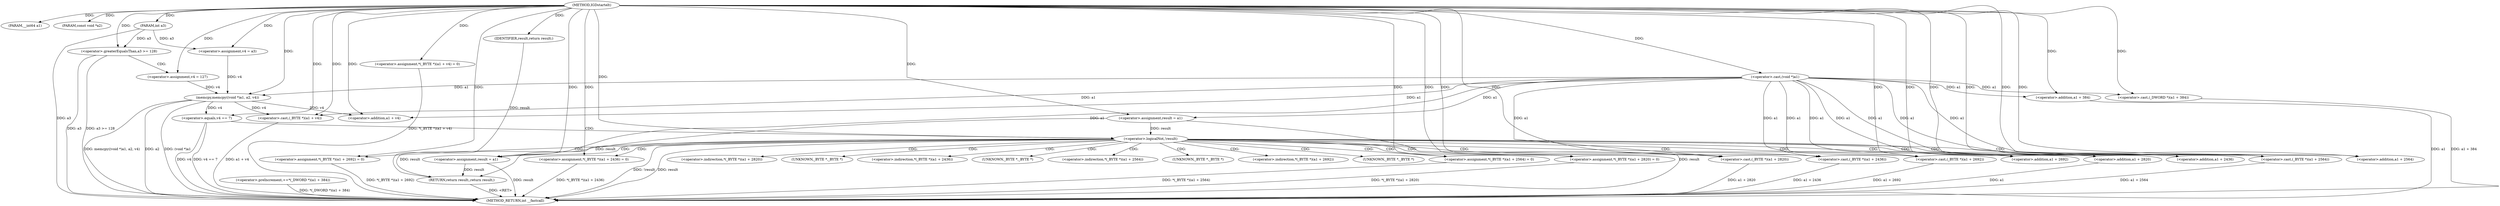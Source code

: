 digraph IGDstartelt {  
"1000103" [label = "(METHOD,IGDstartelt)" ]
"1000190" [label = "(METHOD_RETURN,int __fastcall)" ]
"1000104" [label = "(PARAM,__int64 a1)" ]
"1000105" [label = "(PARAM,const void *a2)" ]
"1000106" [label = "(PARAM,int a3)" ]
"1000110" [label = "(<operator>.assignment,v4 = a3)" ]
"1000114" [label = "(<operator>.greaterEqualsThan,a3 >= 128)" ]
"1000117" [label = "(<operator>.assignment,v4 = 127)" ]
"1000120" [label = "(memcpy,memcpy((void *)a1, a2, v4))" ]
"1000121" [label = "(<operator>.cast,(void *)a1)" ]
"1000126" [label = "(<operator>.assignment,*(_BYTE *)(a1 + v4) = 0)" ]
"1000128" [label = "(<operator>.cast,(_BYTE *)(a1 + v4))" ]
"1000130" [label = "(<operator>.addition,a1 + v4)" ]
"1000134" [label = "(<operator>.assignment,result = a1)" ]
"1000137" [label = "(<operator>.preIncrement,++*(_DWORD *)(a1 + 384))" ]
"1000139" [label = "(<operator>.cast,(_DWORD *)(a1 + 384))" ]
"1000141" [label = "(<operator>.addition,a1 + 384)" ]
"1000145" [label = "(<operator>.equals,v4 == 7)" ]
"1000150" [label = "(<operator>.logicalNot,!result)" ]
"1000153" [label = "(<operator>.assignment,*(_BYTE *)(a1 + 2436) = 0)" ]
"1000155" [label = "(<operator>.cast,(_BYTE *)(a1 + 2436))" ]
"1000157" [label = "(<operator>.addition,a1 + 2436)" ]
"1000161" [label = "(<operator>.assignment,*(_BYTE *)(a1 + 2564) = 0)" ]
"1000163" [label = "(<operator>.cast,(_BYTE *)(a1 + 2564))" ]
"1000165" [label = "(<operator>.addition,a1 + 2564)" ]
"1000169" [label = "(<operator>.assignment,*(_BYTE *)(a1 + 2692) = 0)" ]
"1000171" [label = "(<operator>.cast,(_BYTE *)(a1 + 2692))" ]
"1000173" [label = "(<operator>.addition,a1 + 2692)" ]
"1000177" [label = "(<operator>.assignment,result = a1)" ]
"1000180" [label = "(<operator>.assignment,*(_BYTE *)(a1 + 2820) = 0)" ]
"1000182" [label = "(<operator>.cast,(_BYTE *)(a1 + 2820))" ]
"1000184" [label = "(<operator>.addition,a1 + 2820)" ]
"1000188" [label = "(RETURN,return result;,return result;)" ]
"1000189" [label = "(IDENTIFIER,result,return result;)" ]
"1000154" [label = "(<operator>.indirection,*(_BYTE *)(a1 + 2436))" ]
"1000156" [label = "(UNKNOWN,_BYTE *,_BYTE *)" ]
"1000162" [label = "(<operator>.indirection,*(_BYTE *)(a1 + 2564))" ]
"1000164" [label = "(UNKNOWN,_BYTE *,_BYTE *)" ]
"1000170" [label = "(<operator>.indirection,*(_BYTE *)(a1 + 2692))" ]
"1000172" [label = "(UNKNOWN,_BYTE *,_BYTE *)" ]
"1000181" [label = "(<operator>.indirection,*(_BYTE *)(a1 + 2820))" ]
"1000183" [label = "(UNKNOWN,_BYTE *,_BYTE *)" ]
  "1000188" -> "1000190"  [ label = "DDG: <RET>"] 
  "1000180" -> "1000190"  [ label = "DDG: *(_BYTE *)(a1 + 2820)"] 
  "1000120" -> "1000190"  [ label = "DDG: a2"] 
  "1000120" -> "1000190"  [ label = "DDG: (void *)a1"] 
  "1000114" -> "1000190"  [ label = "DDG: a3"] 
  "1000137" -> "1000190"  [ label = "DDG: *(_DWORD *)(a1 + 384)"] 
  "1000184" -> "1000190"  [ label = "DDG: a1"] 
  "1000169" -> "1000190"  [ label = "DDG: *(_BYTE *)(a1 + 2692)"] 
  "1000114" -> "1000190"  [ label = "DDG: a3 >= 128"] 
  "1000145" -> "1000190"  [ label = "DDG: v4 == 7"] 
  "1000171" -> "1000190"  [ label = "DDG: a1 + 2692"] 
  "1000120" -> "1000190"  [ label = "DDG: memcpy((void *)a1, a2, v4)"] 
  "1000126" -> "1000190"  [ label = "DDG: *(_BYTE *)(a1 + v4)"] 
  "1000141" -> "1000190"  [ label = "DDG: a1"] 
  "1000182" -> "1000190"  [ label = "DDG: a1 + 2820"] 
  "1000155" -> "1000190"  [ label = "DDG: a1 + 2436"] 
  "1000177" -> "1000190"  [ label = "DDG: result"] 
  "1000128" -> "1000190"  [ label = "DDG: a1 + v4"] 
  "1000150" -> "1000190"  [ label = "DDG: !result"] 
  "1000134" -> "1000190"  [ label = "DDG: result"] 
  "1000139" -> "1000190"  [ label = "DDG: a1 + 384"] 
  "1000153" -> "1000190"  [ label = "DDG: *(_BYTE *)(a1 + 2436)"] 
  "1000145" -> "1000190"  [ label = "DDG: v4"] 
  "1000163" -> "1000190"  [ label = "DDG: a1 + 2564"] 
  "1000161" -> "1000190"  [ label = "DDG: *(_BYTE *)(a1 + 2564)"] 
  "1000150" -> "1000190"  [ label = "DDG: result"] 
  "1000106" -> "1000190"  [ label = "DDG: a3"] 
  "1000103" -> "1000104"  [ label = "DDG: "] 
  "1000103" -> "1000105"  [ label = "DDG: "] 
  "1000103" -> "1000106"  [ label = "DDG: "] 
  "1000106" -> "1000110"  [ label = "DDG: a3"] 
  "1000103" -> "1000110"  [ label = "DDG: "] 
  "1000106" -> "1000114"  [ label = "DDG: a3"] 
  "1000103" -> "1000114"  [ label = "DDG: "] 
  "1000103" -> "1000117"  [ label = "DDG: "] 
  "1000121" -> "1000120"  [ label = "DDG: a1"] 
  "1000103" -> "1000121"  [ label = "DDG: "] 
  "1000103" -> "1000120"  [ label = "DDG: "] 
  "1000117" -> "1000120"  [ label = "DDG: v4"] 
  "1000110" -> "1000120"  [ label = "DDG: v4"] 
  "1000103" -> "1000126"  [ label = "DDG: "] 
  "1000121" -> "1000128"  [ label = "DDG: a1"] 
  "1000103" -> "1000128"  [ label = "DDG: "] 
  "1000120" -> "1000128"  [ label = "DDG: v4"] 
  "1000121" -> "1000130"  [ label = "DDG: a1"] 
  "1000103" -> "1000130"  [ label = "DDG: "] 
  "1000120" -> "1000130"  [ label = "DDG: v4"] 
  "1000103" -> "1000134"  [ label = "DDG: "] 
  "1000121" -> "1000134"  [ label = "DDG: a1"] 
  "1000103" -> "1000139"  [ label = "DDG: "] 
  "1000121" -> "1000139"  [ label = "DDG: a1"] 
  "1000103" -> "1000141"  [ label = "DDG: "] 
  "1000121" -> "1000141"  [ label = "DDG: a1"] 
  "1000103" -> "1000145"  [ label = "DDG: "] 
  "1000120" -> "1000145"  [ label = "DDG: v4"] 
  "1000134" -> "1000150"  [ label = "DDG: result"] 
  "1000103" -> "1000150"  [ label = "DDG: "] 
  "1000103" -> "1000153"  [ label = "DDG: "] 
  "1000103" -> "1000155"  [ label = "DDG: "] 
  "1000121" -> "1000155"  [ label = "DDG: a1"] 
  "1000103" -> "1000157"  [ label = "DDG: "] 
  "1000121" -> "1000157"  [ label = "DDG: a1"] 
  "1000103" -> "1000161"  [ label = "DDG: "] 
  "1000103" -> "1000163"  [ label = "DDG: "] 
  "1000121" -> "1000163"  [ label = "DDG: a1"] 
  "1000103" -> "1000165"  [ label = "DDG: "] 
  "1000121" -> "1000165"  [ label = "DDG: a1"] 
  "1000103" -> "1000169"  [ label = "DDG: "] 
  "1000103" -> "1000171"  [ label = "DDG: "] 
  "1000121" -> "1000171"  [ label = "DDG: a1"] 
  "1000103" -> "1000173"  [ label = "DDG: "] 
  "1000121" -> "1000173"  [ label = "DDG: a1"] 
  "1000103" -> "1000177"  [ label = "DDG: "] 
  "1000121" -> "1000177"  [ label = "DDG: a1"] 
  "1000103" -> "1000180"  [ label = "DDG: "] 
  "1000103" -> "1000182"  [ label = "DDG: "] 
  "1000121" -> "1000182"  [ label = "DDG: a1"] 
  "1000103" -> "1000184"  [ label = "DDG: "] 
  "1000121" -> "1000184"  [ label = "DDG: a1"] 
  "1000189" -> "1000188"  [ label = "DDG: result"] 
  "1000177" -> "1000188"  [ label = "DDG: result"] 
  "1000134" -> "1000188"  [ label = "DDG: result"] 
  "1000150" -> "1000188"  [ label = "DDG: result"] 
  "1000103" -> "1000189"  [ label = "DDG: "] 
  "1000114" -> "1000117"  [ label = "CDG: "] 
  "1000145" -> "1000150"  [ label = "CDG: "] 
  "1000150" -> "1000173"  [ label = "CDG: "] 
  "1000150" -> "1000172"  [ label = "CDG: "] 
  "1000150" -> "1000171"  [ label = "CDG: "] 
  "1000150" -> "1000170"  [ label = "CDG: "] 
  "1000150" -> "1000169"  [ label = "CDG: "] 
  "1000150" -> "1000165"  [ label = "CDG: "] 
  "1000150" -> "1000164"  [ label = "CDG: "] 
  "1000150" -> "1000163"  [ label = "CDG: "] 
  "1000150" -> "1000162"  [ label = "CDG: "] 
  "1000150" -> "1000161"  [ label = "CDG: "] 
  "1000150" -> "1000184"  [ label = "CDG: "] 
  "1000150" -> "1000183"  [ label = "CDG: "] 
  "1000150" -> "1000182"  [ label = "CDG: "] 
  "1000150" -> "1000181"  [ label = "CDG: "] 
  "1000150" -> "1000180"  [ label = "CDG: "] 
  "1000150" -> "1000177"  [ label = "CDG: "] 
  "1000150" -> "1000157"  [ label = "CDG: "] 
  "1000150" -> "1000156"  [ label = "CDG: "] 
  "1000150" -> "1000155"  [ label = "CDG: "] 
  "1000150" -> "1000154"  [ label = "CDG: "] 
  "1000150" -> "1000153"  [ label = "CDG: "] 
}

